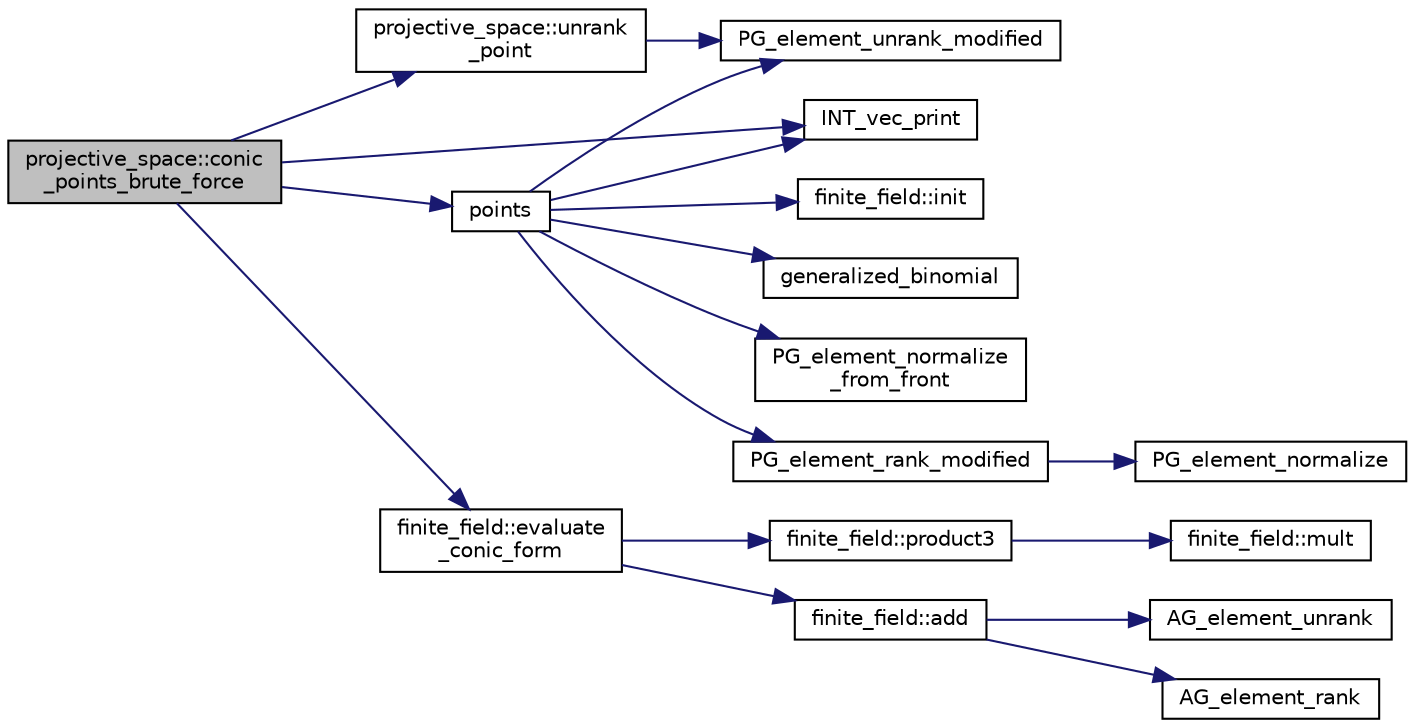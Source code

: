 digraph "projective_space::conic_points_brute_force"
{
  edge [fontname="Helvetica",fontsize="10",labelfontname="Helvetica",labelfontsize="10"];
  node [fontname="Helvetica",fontsize="10",shape=record];
  rankdir="LR";
  Node287 [label="projective_space::conic\l_points_brute_force",height=0.2,width=0.4,color="black", fillcolor="grey75", style="filled", fontcolor="black"];
  Node287 -> Node288 [color="midnightblue",fontsize="10",style="solid",fontname="Helvetica"];
  Node288 [label="projective_space::unrank\l_point",height=0.2,width=0.4,color="black", fillcolor="white", style="filled",URL="$d2/d17/classprojective__space.html#a3cb7917af4c5f1590b660d4bf907e0fa"];
  Node288 -> Node289 [color="midnightblue",fontsize="10",style="solid",fontname="Helvetica"];
  Node289 [label="PG_element_unrank_modified",height=0.2,width=0.4,color="black", fillcolor="white", style="filled",URL="$d4/d67/geometry_8h.html#a83ae9b605d496f6a90345303f6efae64"];
  Node287 -> Node290 [color="midnightblue",fontsize="10",style="solid",fontname="Helvetica"];
  Node290 [label="finite_field::evaluate\l_conic_form",height=0.2,width=0.4,color="black", fillcolor="white", style="filled",URL="$df/d5a/classfinite__field.html#ad0d30daf0c7242c3a57226614d34522a"];
  Node290 -> Node291 [color="midnightblue",fontsize="10",style="solid",fontname="Helvetica"];
  Node291 [label="finite_field::product3",height=0.2,width=0.4,color="black", fillcolor="white", style="filled",URL="$df/d5a/classfinite__field.html#ada2d8411665cb720cf2bf78ba41a2f1d"];
  Node291 -> Node292 [color="midnightblue",fontsize="10",style="solid",fontname="Helvetica"];
  Node292 [label="finite_field::mult",height=0.2,width=0.4,color="black", fillcolor="white", style="filled",URL="$df/d5a/classfinite__field.html#a24fb5917aa6d4d656fd855b7f44a13b0"];
  Node290 -> Node293 [color="midnightblue",fontsize="10",style="solid",fontname="Helvetica"];
  Node293 [label="finite_field::add",height=0.2,width=0.4,color="black", fillcolor="white", style="filled",URL="$df/d5a/classfinite__field.html#a8f12328a27500f3c7be0c849ebbc9d14"];
  Node293 -> Node294 [color="midnightblue",fontsize="10",style="solid",fontname="Helvetica"];
  Node294 [label="AG_element_unrank",height=0.2,width=0.4,color="black", fillcolor="white", style="filled",URL="$d4/d67/geometry_8h.html#a4a33b86c87b2879b97cfa1327abe2885"];
  Node293 -> Node295 [color="midnightblue",fontsize="10",style="solid",fontname="Helvetica"];
  Node295 [label="AG_element_rank",height=0.2,width=0.4,color="black", fillcolor="white", style="filled",URL="$d4/d67/geometry_8h.html#ab2ac908d07dd8038fd996e26bdc75c17"];
  Node287 -> Node296 [color="midnightblue",fontsize="10",style="solid",fontname="Helvetica"];
  Node296 [label="INT_vec_print",height=0.2,width=0.4,color="black", fillcolor="white", style="filled",URL="$df/dbf/sajeeb_8_c.html#a79a5901af0b47dd0d694109543c027fe"];
  Node287 -> Node297 [color="midnightblue",fontsize="10",style="solid",fontname="Helvetica"];
  Node297 [label="points",height=0.2,width=0.4,color="black", fillcolor="white", style="filled",URL="$d7/d83/points_8_c.html#a8a498513b4415e1a4628a70fb6b26817"];
  Node297 -> Node298 [color="midnightblue",fontsize="10",style="solid",fontname="Helvetica"];
  Node298 [label="finite_field::init",height=0.2,width=0.4,color="black", fillcolor="white", style="filled",URL="$df/d5a/classfinite__field.html#a13e75e8165b27464935b50368ee8313c"];
  Node297 -> Node299 [color="midnightblue",fontsize="10",style="solid",fontname="Helvetica"];
  Node299 [label="generalized_binomial",height=0.2,width=0.4,color="black", fillcolor="white", style="filled",URL="$d2/d7c/combinatorics_8_c.html#a24762dc22e45175d18ec1ec1d2556ae8"];
  Node297 -> Node289 [color="midnightblue",fontsize="10",style="solid",fontname="Helvetica"];
  Node297 -> Node296 [color="midnightblue",fontsize="10",style="solid",fontname="Helvetica"];
  Node297 -> Node300 [color="midnightblue",fontsize="10",style="solid",fontname="Helvetica"];
  Node300 [label="PG_element_normalize\l_from_front",height=0.2,width=0.4,color="black", fillcolor="white", style="filled",URL="$d4/d67/geometry_8h.html#af675caf5f9975573455c8d93cb56bf95"];
  Node297 -> Node301 [color="midnightblue",fontsize="10",style="solid",fontname="Helvetica"];
  Node301 [label="PG_element_rank_modified",height=0.2,width=0.4,color="black", fillcolor="white", style="filled",URL="$d4/d67/geometry_8h.html#a9cd1a8bf5b88a038e33862f6c2c3dd36"];
  Node301 -> Node302 [color="midnightblue",fontsize="10",style="solid",fontname="Helvetica"];
  Node302 [label="PG_element_normalize",height=0.2,width=0.4,color="black", fillcolor="white", style="filled",URL="$df/de4/projective_8_c.html#a5a4c3c1158bad6bab0d786c616bd0996"];
}
